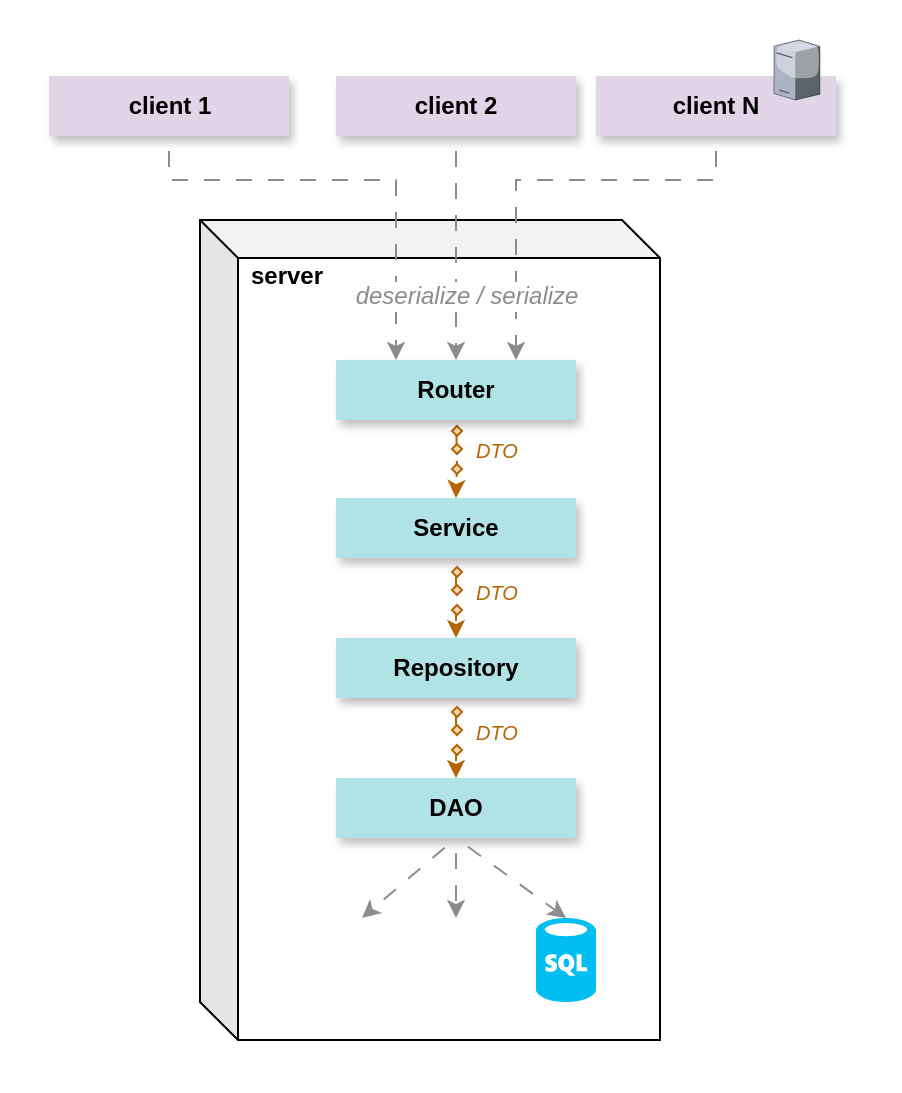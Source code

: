 <mxfile version="25.0.3" pages="5">
  <diagram name="packages" id="jxlmO-A9DLc2cjduSgGs">
    <mxGraphModel dx="1188" dy="1793" grid="1" gridSize="10" guides="1" tooltips="1" connect="1" arrows="1" fold="1" page="1" pageScale="1" pageWidth="827" pageHeight="1169" math="0" shadow="0">
      <root>
        <mxCell id="0" />
        <mxCell id="1" parent="0" />
        <mxCell id="EBpvr-aMACQqT9NIf_rm-30" value="" style="rounded=0;whiteSpace=wrap;html=1;strokeColor=none;" parent="1" vertex="1">
          <mxGeometry x="30" y="-40" width="450" height="545.25" as="geometry" />
        </mxCell>
        <mxCell id="MwNJgiHa2_HJzFQwVw2S-9" value="" style="shape=cube;whiteSpace=wrap;html=1;boundedLbl=1;backgroundOutline=1;darkOpacity=0.05;darkOpacity2=0.1;size=19;" parent="1" vertex="1">
          <mxGeometry x="130" y="70" width="230" height="410" as="geometry" />
        </mxCell>
        <mxCell id="EBpvr-aMACQqT9NIf_rm-12" style="edgeStyle=orthogonalEdgeStyle;rounded=0;orthogonalLoop=1;jettySize=auto;html=1;entryX=0.5;entryY=0;entryDx=0;entryDy=0;flowAnimation=1;strokeColor=#B46504;" parent="1" source="EBpvr-aMACQqT9NIf_rm-1" target="EBpvr-aMACQqT9NIf_rm-2" edge="1">
          <mxGeometry relative="1" as="geometry" />
        </mxCell>
        <mxCell id="EBpvr-aMACQqT9NIf_rm-1" value="Service" style="rounded=0;whiteSpace=wrap;html=1;fillColor=#b0e3e6;strokeColor=none;shadow=1;fontStyle=1" parent="1" vertex="1">
          <mxGeometry x="198" y="209" width="120" height="30" as="geometry" />
        </mxCell>
        <mxCell id="EBpvr-aMACQqT9NIf_rm-11" style="edgeStyle=orthogonalEdgeStyle;rounded=0;orthogonalLoop=1;jettySize=auto;html=1;entryX=0.5;entryY=0;entryDx=0;entryDy=0;flowAnimation=1;strokeColor=#B46504;" parent="1" source="EBpvr-aMACQqT9NIf_rm-2" target="EBpvr-aMACQqT9NIf_rm-3" edge="1">
          <mxGeometry relative="1" as="geometry" />
        </mxCell>
        <mxCell id="EBpvr-aMACQqT9NIf_rm-2" value="Repository" style="rounded=0;whiteSpace=wrap;html=1;fillColor=#b0e3e6;strokeColor=none;shadow=1;fontStyle=1" parent="1" vertex="1">
          <mxGeometry x="198" y="279" width="120" height="30" as="geometry" />
        </mxCell>
        <mxCell id="EBpvr-aMACQqT9NIf_rm-3" value="DAO" style="rounded=0;whiteSpace=wrap;html=1;fillColor=#b0e3e6;strokeColor=none;shadow=1;fontStyle=1" parent="1" vertex="1">
          <mxGeometry x="198" y="349" width="120" height="30" as="geometry" />
        </mxCell>
        <mxCell id="EBpvr-aMACQqT9NIf_rm-4" value="" style="verticalLabelPosition=bottom;html=1;verticalAlign=top;align=center;strokeColor=none;fillColor=#00BEF2;shape=mxgraph.azure.sql_database;" parent="1" vertex="1">
          <mxGeometry x="298" y="419" width="30" height="42" as="geometry" />
        </mxCell>
        <mxCell id="EBpvr-aMACQqT9NIf_rm-5" value="" style="shape=image;verticalLabelPosition=bottom;labelBackgroundColor=default;verticalAlign=top;aspect=fixed;imageAspect=0;image=https://cdn-icons-png.flaticon.com/512/6133/6133884.png;" parent="1" vertex="1">
          <mxGeometry x="190" y="419" width="42" height="42" as="geometry" />
        </mxCell>
        <mxCell id="EBpvr-aMACQqT9NIf_rm-6" value="" style="shape=image;verticalLabelPosition=bottom;labelBackgroundColor=default;verticalAlign=top;aspect=fixed;imageAspect=0;image=https://cdn-icons-png.flaticon.com/512/136/136525.png;" parent="1" vertex="1">
          <mxGeometry x="237" y="419" width="42" height="42" as="geometry" />
        </mxCell>
        <mxCell id="EBpvr-aMACQqT9NIf_rm-8" value="" style="endArrow=classic;html=1;rounded=0;exitX=0.5;exitY=1;exitDx=0;exitDy=0;entryX=0.5;entryY=0;entryDx=0;entryDy=0;flowAnimation=1;strokeColor=#8D8B8B;" parent="1" source="EBpvr-aMACQqT9NIf_rm-3" target="EBpvr-aMACQqT9NIf_rm-5" edge="1">
          <mxGeometry width="50" height="50" relative="1" as="geometry">
            <mxPoint x="158" y="439" as="sourcePoint" />
            <mxPoint x="208" y="389" as="targetPoint" />
          </mxGeometry>
        </mxCell>
        <mxCell id="EBpvr-aMACQqT9NIf_rm-9" value="" style="endArrow=classic;html=1;rounded=0;exitX=0.5;exitY=1;exitDx=0;exitDy=0;entryX=0.5;entryY=0;entryDx=0;entryDy=0;flowAnimation=1;strokeColor=#8D8B8B;" parent="1" source="EBpvr-aMACQqT9NIf_rm-3" target="EBpvr-aMACQqT9NIf_rm-6" edge="1">
          <mxGeometry width="50" height="50" relative="1" as="geometry">
            <mxPoint x="293" y="369" as="sourcePoint" />
            <mxPoint x="249" y="409" as="targetPoint" />
          </mxGeometry>
        </mxCell>
        <mxCell id="EBpvr-aMACQqT9NIf_rm-10" value="" style="endArrow=classic;html=1;rounded=0;entryX=0.5;entryY=0;entryDx=0;entryDy=0;flowAnimation=1;entryPerimeter=0;strokeColor=#8D8B8B;" parent="1" target="EBpvr-aMACQqT9NIf_rm-4" edge="1">
          <mxGeometry width="50" height="50" relative="1" as="geometry">
            <mxPoint x="258" y="379" as="sourcePoint" />
            <mxPoint x="268" y="429" as="targetPoint" />
          </mxGeometry>
        </mxCell>
        <mxCell id="EBpvr-aMACQqT9NIf_rm-36" value="" style="group" parent="1" vertex="1" connectable="0">
          <mxGeometry x="256" y="240.5" width="42" height="30" as="geometry" />
        </mxCell>
        <mxCell id="EBpvr-aMACQqT9NIf_rm-32" value="" style="rhombus;whiteSpace=wrap;html=1;fillColor=#fad7ac;strokeColor=#b46504;" parent="EBpvr-aMACQqT9NIf_rm-36" vertex="1">
          <mxGeometry y="3" width="5" height="5" as="geometry" />
        </mxCell>
        <mxCell id="EBpvr-aMACQqT9NIf_rm-33" value="" style="rhombus;whiteSpace=wrap;html=1;fillColor=#fad7ac;strokeColor=#b46504;" parent="EBpvr-aMACQqT9NIf_rm-36" vertex="1">
          <mxGeometry y="12" width="5" height="5" as="geometry" />
        </mxCell>
        <mxCell id="EBpvr-aMACQqT9NIf_rm-34" value="" style="rhombus;whiteSpace=wrap;html=1;fillColor=#fad7ac;strokeColor=#b46504;" parent="EBpvr-aMACQqT9NIf_rm-36" vertex="1">
          <mxGeometry y="22" width="5" height="5" as="geometry" />
        </mxCell>
        <mxCell id="EBpvr-aMACQqT9NIf_rm-35" value="DTO" style="text;html=1;align=center;verticalAlign=middle;resizable=0;points=[];autosize=1;strokeColor=none;fillColor=none;fontStyle=2;fontColor=#B46504;fontSize=10;" parent="EBpvr-aMACQqT9NIf_rm-36" vertex="1">
          <mxGeometry x="2" width="40" height="30" as="geometry" />
        </mxCell>
        <mxCell id="EBpvr-aMACQqT9NIf_rm-37" value="" style="group" parent="1" vertex="1" connectable="0">
          <mxGeometry x="256" y="310.5" width="42" height="30" as="geometry" />
        </mxCell>
        <mxCell id="EBpvr-aMACQqT9NIf_rm-38" value="" style="rhombus;whiteSpace=wrap;html=1;fillColor=#fad7ac;strokeColor=#b46504;" parent="EBpvr-aMACQqT9NIf_rm-37" vertex="1">
          <mxGeometry y="3" width="5" height="5" as="geometry" />
        </mxCell>
        <mxCell id="EBpvr-aMACQqT9NIf_rm-39" value="" style="rhombus;whiteSpace=wrap;html=1;fillColor=#fad7ac;strokeColor=#b46504;" parent="EBpvr-aMACQqT9NIf_rm-37" vertex="1">
          <mxGeometry y="12" width="5" height="5" as="geometry" />
        </mxCell>
        <mxCell id="EBpvr-aMACQqT9NIf_rm-40" value="" style="rhombus;whiteSpace=wrap;html=1;fillColor=#fad7ac;strokeColor=#b46504;" parent="EBpvr-aMACQqT9NIf_rm-37" vertex="1">
          <mxGeometry y="22" width="5" height="5" as="geometry" />
        </mxCell>
        <mxCell id="EBpvr-aMACQqT9NIf_rm-41" value="DTO" style="text;html=1;align=center;verticalAlign=middle;resizable=0;points=[];autosize=1;strokeColor=none;fillColor=none;fontStyle=2;fontColor=#B46504;fontSize=10;" parent="EBpvr-aMACQqT9NIf_rm-37" vertex="1">
          <mxGeometry x="2" width="40" height="30" as="geometry" />
        </mxCell>
        <mxCell id="MwNJgiHa2_HJzFQwVw2S-2" style="edgeStyle=orthogonalEdgeStyle;rounded=0;orthogonalLoop=1;jettySize=auto;html=1;entryX=0.5;entryY=0;entryDx=0;entryDy=0;flowAnimation=1;fontColor=#B46504;strokeColor=#B46504;" parent="1" edge="1">
          <mxGeometry relative="1" as="geometry">
            <mxPoint x="258" y="169" as="sourcePoint" />
            <mxPoint x="258" y="209" as="targetPoint" />
          </mxGeometry>
        </mxCell>
        <mxCell id="MwNJgiHa2_HJzFQwVw2S-3" value="" style="group" parent="1" vertex="1" connectable="0">
          <mxGeometry x="256" y="170" width="42" height="30" as="geometry" />
        </mxCell>
        <mxCell id="MwNJgiHa2_HJzFQwVw2S-4" value="" style="rhombus;whiteSpace=wrap;html=1;fillColor=#fad7ac;strokeColor=#b46504;" parent="MwNJgiHa2_HJzFQwVw2S-3" vertex="1">
          <mxGeometry y="3" width="5" height="5" as="geometry" />
        </mxCell>
        <mxCell id="MwNJgiHa2_HJzFQwVw2S-5" value="" style="rhombus;whiteSpace=wrap;html=1;fillColor=#fad7ac;strokeColor=#b46504;" parent="MwNJgiHa2_HJzFQwVw2S-3" vertex="1">
          <mxGeometry y="12" width="5" height="5" as="geometry" />
        </mxCell>
        <mxCell id="MwNJgiHa2_HJzFQwVw2S-6" value="" style="rhombus;whiteSpace=wrap;html=1;fillColor=#fad7ac;strokeColor=#b46504;" parent="MwNJgiHa2_HJzFQwVw2S-3" vertex="1">
          <mxGeometry y="22" width="5" height="5" as="geometry" />
        </mxCell>
        <mxCell id="MwNJgiHa2_HJzFQwVw2S-7" value="DTO" style="text;html=1;align=center;verticalAlign=middle;resizable=0;points=[];autosize=1;strokeColor=none;fillColor=none;fontStyle=2;fontColor=#B46504;fontSize=10;" parent="MwNJgiHa2_HJzFQwVw2S-3" vertex="1">
          <mxGeometry x="2" width="40" height="30" as="geometry" />
        </mxCell>
        <mxCell id="MwNJgiHa2_HJzFQwVw2S-1" value="Router" style="rounded=0;whiteSpace=wrap;html=1;fillColor=#b0e3e6;strokeColor=none;shadow=1;fontStyle=1" parent="1" vertex="1">
          <mxGeometry x="198" y="140" width="120" height="30" as="geometry" />
        </mxCell>
        <mxCell id="NtF3iOq5SVK1ezW3-SFI-8" style="edgeStyle=orthogonalEdgeStyle;rounded=0;orthogonalLoop=1;jettySize=auto;html=1;entryX=0.25;entryY=0;entryDx=0;entryDy=0;flowAnimation=1;strokeColor=#8d8b8b;" edge="1" parent="1" source="MwNJgiHa2_HJzFQwVw2S-11" target="MwNJgiHa2_HJzFQwVw2S-1">
          <mxGeometry relative="1" as="geometry">
            <Array as="points">
              <mxPoint x="114" y="50" />
              <mxPoint x="228" y="50" />
            </Array>
          </mxGeometry>
        </mxCell>
        <mxCell id="MwNJgiHa2_HJzFQwVw2S-11" value="client 1" style="rounded=0;whiteSpace=wrap;html=1;fillColor=#e1d5e7;strokeColor=none;shadow=1;fontStyle=1;" parent="1" vertex="1">
          <mxGeometry x="54.5" y="-2" width="120" height="30" as="geometry" />
        </mxCell>
        <mxCell id="NtF3iOq5SVK1ezW3-SFI-9" style="edgeStyle=orthogonalEdgeStyle;rounded=0;orthogonalLoop=1;jettySize=auto;html=1;entryX=0.5;entryY=0;entryDx=0;entryDy=0;flowAnimation=1;strokeColor=#8d8b8b;" edge="1" parent="1" source="MwNJgiHa2_HJzFQwVw2S-12" target="MwNJgiHa2_HJzFQwVw2S-1">
          <mxGeometry relative="1" as="geometry" />
        </mxCell>
        <mxCell id="MwNJgiHa2_HJzFQwVw2S-12" value="client 2" style="rounded=0;whiteSpace=wrap;html=1;fillColor=#e1d5e7;strokeColor=none;shadow=1;fontStyle=1;" parent="1" vertex="1">
          <mxGeometry x="198" y="-2" width="120" height="30" as="geometry" />
        </mxCell>
        <mxCell id="NtF3iOq5SVK1ezW3-SFI-10" style="edgeStyle=orthogonalEdgeStyle;rounded=0;orthogonalLoop=1;jettySize=auto;html=1;entryX=0.75;entryY=0;entryDx=0;entryDy=0;flowAnimation=1;strokeColor=#8d8b8b;" edge="1" parent="1" source="MwNJgiHa2_HJzFQwVw2S-13" target="MwNJgiHa2_HJzFQwVw2S-1">
          <mxGeometry relative="1" as="geometry">
            <Array as="points">
              <mxPoint x="388" y="50" />
              <mxPoint x="288" y="50" />
            </Array>
          </mxGeometry>
        </mxCell>
        <mxCell id="MwNJgiHa2_HJzFQwVw2S-13" value="client N" style="rounded=0;whiteSpace=wrap;html=1;fillColor=#e1d5e7;strokeColor=none;shadow=1;fontStyle=1;" parent="1" vertex="1">
          <mxGeometry x="328" y="-2" width="120" height="30" as="geometry" />
        </mxCell>
        <mxCell id="NtF3iOq5SVK1ezW3-SFI-4" value="" style="shape=image;html=1;verticalAlign=top;verticalLabelPosition=bottom;labelBackgroundColor=#ffffff;imageAspect=0;aspect=fixed;image=https://cdn1.iconfinder.com/data/icons/ionicons-fill-vol-2/512/terminal-128.png" vertex="1" parent="1">
          <mxGeometry x="136.5" y="-20" width="28" height="28" as="geometry" />
        </mxCell>
        <mxCell id="NtF3iOq5SVK1ezW3-SFI-5" value="" style="shape=image;html=1;verticalAlign=top;verticalLabelPosition=bottom;labelBackgroundColor=#ffffff;imageAspect=0;aspect=fixed;image=https://cdn4.iconfinder.com/data/icons/essentials-74/24/004_-_Website-128.png" vertex="1" parent="1">
          <mxGeometry x="282" y="-18" width="25" height="25" as="geometry" />
        </mxCell>
        <mxCell id="NtF3iOq5SVK1ezW3-SFI-7" value="" style="verticalLabelPosition=bottom;sketch=0;aspect=fixed;html=1;verticalAlign=top;strokeColor=none;align=center;outlineConnect=0;shape=mxgraph.citrix.tower_server;" vertex="1" parent="1">
          <mxGeometry x="417" y="-20" width="22.94" height="30" as="geometry" />
        </mxCell>
        <mxCell id="NtF3iOq5SVK1ezW3-SFI-11" value="&lt;i&gt;deserialize / serialize&lt;/i&gt;" style="text;html=1;align=center;verticalAlign=middle;resizable=0;points=[];autosize=1;strokeColor=none;fillColor=none;labelBackgroundColor=default;fontColor=#8D8B8B;" vertex="1" parent="1">
          <mxGeometry x="198" y="93" width="130" height="30" as="geometry" />
        </mxCell>
        <mxCell id="NtF3iOq5SVK1ezW3-SFI-12" value="&lt;b&gt;server&lt;/b&gt;" style="text;html=1;align=center;verticalAlign=middle;resizable=0;points=[];autosize=1;strokeColor=none;fillColor=none;" vertex="1" parent="1">
          <mxGeometry x="143" y="83" width="60" height="30" as="geometry" />
        </mxCell>
      </root>
    </mxGraphModel>
  </diagram>
  <diagram id="Efj74kMZRPsQSCBAvqiy" name="sockets">
    <mxGraphModel dx="1434" dy="746" grid="1" gridSize="10" guides="1" tooltips="1" connect="1" arrows="1" fold="1" page="1" pageScale="1" pageWidth="827" pageHeight="1169" math="0" shadow="0">
      <root>
        <mxCell id="0" />
        <mxCell id="1" parent="0" />
        <mxCell id="ePayg9SpCz2RAG4ZGLyJ-24" value="" style="rounded=0;whiteSpace=wrap;html=1;strokeColor=none;fillColor=#f5f5f5;fontColor=#333333;" parent="1" vertex="1">
          <mxGeometry x="3" y="11" width="167" height="105" as="geometry" />
        </mxCell>
        <mxCell id="ePayg9SpCz2RAG4ZGLyJ-3" value="" style="verticalLabelPosition=bottom;sketch=0;aspect=fixed;html=1;verticalAlign=top;strokeColor=none;align=center;outlineConnect=0;shape=mxgraph.citrix.laptop_2;" parent="1" vertex="1">
          <mxGeometry x="10" y="20" width="116" height="86.5" as="geometry" />
        </mxCell>
        <mxCell id="ePayg9SpCz2RAG4ZGLyJ-15" value="" style="group" parent="1" vertex="1" connectable="0">
          <mxGeometry x="85" y="54" width="20" height="20" as="geometry" />
        </mxCell>
        <mxCell id="ePayg9SpCz2RAG4ZGLyJ-10" value="" style="whiteSpace=wrap;html=1;aspect=fixed;fillColor=#f5f5f5;fontColor=#333333;strokeColor=none;shadow=1;" parent="ePayg9SpCz2RAG4ZGLyJ-15" vertex="1">
          <mxGeometry width="20" height="20" as="geometry" />
        </mxCell>
        <mxCell id="ePayg9SpCz2RAG4ZGLyJ-5" value="3306" style="shape=image;verticalLabelPosition=bottom;labelBackgroundColor=none;verticalAlign=top;aspect=fixed;imageAspect=0;image=https://upload.wikimedia.org/wikipedia/commons/thumb/0/0a/MySQL_textlogo.svg/2560px-MySQL_textlogo.svg.png;fontStyle=1;fontSize=6;spacingTop=-4;shadow=1;" parent="ePayg9SpCz2RAG4ZGLyJ-15" vertex="1">
          <mxGeometry x="2.79" y="4.0" width="14.41" height="4.24" as="geometry" />
        </mxCell>
        <mxCell id="ePayg9SpCz2RAG4ZGLyJ-20" value="" style="group" parent="1" vertex="1" connectable="0">
          <mxGeometry x="68" y="37" width="20" height="20" as="geometry" />
        </mxCell>
        <mxCell id="ePayg9SpCz2RAG4ZGLyJ-17" value="" style="whiteSpace=wrap;html=1;aspect=fixed;fillColor=#f5f5f5;fontColor=#333333;strokeColor=none;shadow=1;" parent="ePayg9SpCz2RAG4ZGLyJ-20" vertex="1">
          <mxGeometry width="20" height="20" as="geometry" />
        </mxCell>
        <mxCell id="ePayg9SpCz2RAG4ZGLyJ-19" value="8080" style="shape=image;verticalLabelPosition=bottom;labelBackgroundColor=none;verticalAlign=top;aspect=fixed;imageAspect=0;image=https://seeklogo.com/images/J/java-logo-CE0198242E-seeklogo.com.png;fontSize=6;fontStyle=1;spacingTop=-5;" parent="ePayg9SpCz2RAG4ZGLyJ-20" vertex="1">
          <mxGeometry x="2" y="1" width="15.31" height="10" as="geometry" />
        </mxCell>
        <mxCell id="ePayg9SpCz2RAG4ZGLyJ-21" value="&lt;b style=&quot;&quot;&gt;&lt;font style=&quot;font-size: 6px;&quot;&gt;192.168.0.1&lt;/font&gt;&lt;/b&gt;" style="shape=image;html=1;verticalAlign=top;verticalLabelPosition=bottom;labelBackgroundColor=none;imageAspect=0;aspect=fixed;image=https://cdn1.iconfinder.com/data/icons/bootstrap-vol-2/16/ethernet-128.png;spacingTop=-6;" parent="1" vertex="1">
          <mxGeometry x="140" y="60.5" width="13.5" height="13.5" as="geometry" />
        </mxCell>
        <mxCell id="fYqTDlpJ6KkWf2DXHgVO-1" value="" style="rounded=0;whiteSpace=wrap;html=1;strokeColor=none;fillColor=#f5f5f5;fontColor=#333333;" vertex="1" parent="1">
          <mxGeometry y="168" width="660" height="262" as="geometry" />
        </mxCell>
        <mxCell id="fYqTDlpJ6KkWf2DXHgVO-2" value="&lt;b&gt;Cliente&lt;/b&gt;&lt;br&gt;192.168.0.1&lt;b&gt;:&lt;font color=&quot;#cc0000&quot;&gt;8081&lt;/font&gt;&lt;/b&gt;" style="image;points=[];aspect=fixed;html=1;align=center;shadow=0;dashed=0;image=img/lib/allied_telesis/computer_and_terminals/Laptop.svg;labelBackgroundColor=none;" vertex="1" parent="1">
          <mxGeometry x="36.97" y="307" width="68.03" height="69" as="geometry" />
        </mxCell>
        <mxCell id="fYqTDlpJ6KkWf2DXHgVO-3" value="&lt;font style=&quot;font-size: 10px;&quot;&gt;ServerSocket(&lt;b&gt;&lt;font color=&quot;#009900&quot;&gt;8080&lt;/font&gt;&lt;/b&gt;)&lt;br&gt;ServerSocket.accept()&lt;/font&gt;" style="text;html=1;align=left;verticalAlign=middle;resizable=0;points=[];autosize=1;strokeColor=none;fillColor=none;fontFamily=Courier New;" vertex="1" parent="1">
          <mxGeometry x="420" y="252" width="150" height="40" as="geometry" />
        </mxCell>
        <mxCell id="fYqTDlpJ6KkWf2DXHgVO-4" value="&lt;span style=&quot;font-size: 10px;&quot;&gt;InputStream&lt;/span&gt;&lt;div&gt;&lt;span style=&quot;font-size: 10px;&quot;&gt;&lt;br&gt;&lt;/span&gt;&lt;/div&gt;&lt;div&gt;&lt;span style=&quot;font-size: 10px;&quot;&gt;OutputStream&lt;/span&gt;&lt;/div&gt;" style="text;html=1;align=left;verticalAlign=middle;resizable=0;points=[];autosize=1;strokeColor=none;fillColor=none;fontFamily=Courier New;" vertex="1" parent="1">
          <mxGeometry x="420" y="326" width="100" height="60" as="geometry" />
        </mxCell>
        <mxCell id="fYqTDlpJ6KkWf2DXHgVO-5" value="" style="curved=1;endArrow=classic;html=1;rounded=0;sketch=1;curveFitting=1;jiggle=2;" edge="1" parent="1">
          <mxGeometry width="50" height="50" relative="1" as="geometry">
            <mxPoint x="417" y="265" as="sourcePoint" />
            <mxPoint x="408" y="186" as="targetPoint" />
            <Array as="points">
              <mxPoint x="383" y="252" />
              <mxPoint x="393" y="202" />
            </Array>
          </mxGeometry>
        </mxCell>
        <mxCell id="fYqTDlpJ6KkWf2DXHgVO-6" value="&lt;font data-font-src=&quot;https://fonts.googleapis.com/css?family=Architects+Daughter&quot; face=&quot;Architects Daughter&quot;&gt;Levanta el servidor en el puerto 8080&lt;/font&gt;" style="text;html=1;align=left;verticalAlign=middle;resizable=0;points=[];autosize=1;strokeColor=none;fillColor=none;fontFamily=Comic Sans MS;" vertex="1" parent="1">
          <mxGeometry x="413" y="170" width="240" height="30" as="geometry" />
        </mxCell>
        <mxCell id="fYqTDlpJ6KkWf2DXHgVO-7" value="" style="curved=1;endArrow=classic;html=1;rounded=0;sketch=1;curveFitting=1;jiggle=2;strokeWidth=1;" edge="1" parent="1">
          <mxGeometry width="50" height="50" relative="1" as="geometry">
            <mxPoint x="419" y="281" as="sourcePoint" />
            <mxPoint x="412" y="220" as="targetPoint" />
            <Array as="points">
              <mxPoint x="370" y="259" />
              <mxPoint x="375" y="219" />
            </Array>
          </mxGeometry>
        </mxCell>
        <mxCell id="fYqTDlpJ6KkWf2DXHgVO-8" value="Espera que algún cliente se conecte" style="text;html=1;align=left;verticalAlign=middle;resizable=0;points=[];autosize=1;strokeColor=none;fillColor=none;fontFamily=Architects Daughter;" vertex="1" parent="1">
          <mxGeometry x="413" y="205" width="230" height="30" as="geometry" />
        </mxCell>
        <mxCell id="fYqTDlpJ6KkWf2DXHgVO-9" value="&lt;span style=&quot;font-size: 10px;&quot;&gt;Socket(&quot;192.168.0.2&quot;, &lt;b&gt;&lt;font color=&quot;#009900&quot;&gt;8080&lt;/font&gt;&lt;/b&gt;)&lt;/span&gt;" style="text;html=1;align=left;verticalAlign=middle;resizable=0;points=[];autosize=1;strokeColor=none;fillColor=none;fontFamily=Courier New;" vertex="1" parent="1">
          <mxGeometry x="133" y="291" width="190" height="30" as="geometry" />
        </mxCell>
        <mxCell id="fYqTDlpJ6KkWf2DXHgVO-10" value="" style="curved=1;endArrow=classic;html=1;rounded=0;sketch=1;curveFitting=1;jiggle=2;strokeWidth=1;" edge="1" parent="1">
          <mxGeometry width="50" height="50" relative="1" as="geometry">
            <mxPoint x="129" y="305" as="sourcePoint" />
            <mxPoint x="144" y="250" as="targetPoint" />
            <Array as="points">
              <mxPoint x="92" y="281" />
              <mxPoint x="97" y="241" />
            </Array>
          </mxGeometry>
        </mxCell>
        <mxCell id="fYqTDlpJ6KkWf2DXHgVO-11" value="Intenta conectarse al servidor" style="text;html=1;align=left;verticalAlign=middle;resizable=0;points=[];autosize=1;strokeColor=none;fillColor=none;fontFamily=Architects Daughter;" vertex="1" parent="1">
          <mxGeometry x="150" y="237" width="190" height="30" as="geometry" />
        </mxCell>
        <mxCell id="fYqTDlpJ6KkWf2DXHgVO-12" value="&lt;span style=&quot;font-size: 10px;&quot;&gt;OutputStream&lt;/span&gt;&lt;br&gt;&lt;div&gt;&lt;span style=&quot;font-size: 10px;&quot;&gt;&lt;br&gt;&lt;/span&gt;&lt;/div&gt;&lt;div&gt;&lt;span style=&quot;font-size: 10px;&quot;&gt;InputStream&lt;/span&gt;&lt;/div&gt;" style="text;html=1;align=left;verticalAlign=middle;resizable=0;points=[];autosize=1;strokeColor=none;fillColor=none;fontFamily=Courier New;" vertex="1" parent="1">
          <mxGeometry x="133" y="326" width="100" height="60" as="geometry" />
        </mxCell>
        <mxCell id="fYqTDlpJ6KkWf2DXHgVO-13" value="" style="endArrow=open;html=1;rounded=0;flowAnimation=1;endFill=0;" edge="1" parent="1">
          <mxGeometry width="50" height="50" relative="1" as="geometry">
            <mxPoint x="212" y="342" as="sourcePoint" />
            <mxPoint x="413" y="343" as="targetPoint" />
          </mxGeometry>
        </mxCell>
        <mxCell id="fYqTDlpJ6KkWf2DXHgVO-14" value="" style="endArrow=none;html=1;rounded=0;flowAnimation=1;endFill=0;startArrow=open;startFill=0;" edge="1" parent="1">
          <mxGeometry width="50" height="50" relative="1" as="geometry">
            <mxPoint x="212" y="370" as="sourcePoint" />
            <mxPoint x="413" y="371" as="targetPoint" />
          </mxGeometry>
        </mxCell>
        <mxCell id="fYqTDlpJ6KkWf2DXHgVO-15" value="&lt;b&gt;Petición&lt;/b&gt;" style="text;html=1;align=center;verticalAlign=middle;resizable=0;points=[];autosize=1;strokeColor=none;fillColor=none;fontFamily=Architects Daughter;" vertex="1" parent="1">
          <mxGeometry x="273" y="318" width="70" height="30" as="geometry" />
        </mxCell>
        <mxCell id="fYqTDlpJ6KkWf2DXHgVO-16" value="&lt;b&gt;Respuesta&lt;/b&gt;" style="text;html=1;align=center;verticalAlign=middle;resizable=0;points=[];autosize=1;strokeColor=none;fillColor=none;fontFamily=Architects Daughter;" vertex="1" parent="1">
          <mxGeometry x="268" y="347" width="80" height="30" as="geometry" />
        </mxCell>
        <mxCell id="fYqTDlpJ6KkWf2DXHgVO-17" value="&lt;b&gt;Servidor&lt;/b&gt;&lt;br&gt;192.168.0.2&lt;b&gt;:&lt;font color=&quot;#009900&quot;&gt;8080&lt;/font&gt;&lt;/b&gt;" style="verticalLabelPosition=bottom;sketch=0;aspect=fixed;html=1;verticalAlign=top;strokeColor=none;align=center;outlineConnect=0;shape=mxgraph.citrix.license_server;" vertex="1" parent="1">
          <mxGeometry x="530" y="307" width="58.88" height="77" as="geometry" />
        </mxCell>
      </root>
    </mxGraphModel>
  </diagram>
  <diagram id="nJBkDr1q4rw1ynKEpilC" name="black-box">
    <mxGraphModel dx="683" dy="355" grid="1" gridSize="10" guides="1" tooltips="1" connect="1" arrows="1" fold="1" page="1" pageScale="1" pageWidth="827" pageHeight="1169" math="0" shadow="0">
      <root>
        <mxCell id="0" />
        <mxCell id="1" parent="0" />
        <mxCell id="DFfoQ5d_77l1mBqGRYvb-2" value="" style="rounded=0;whiteSpace=wrap;html=1;strokeColor=none;fillColor=#f5f5f5;fontColor=#333333;" vertex="1" parent="1">
          <mxGeometry x="120" y="152" width="286" height="70" as="geometry" />
        </mxCell>
        <mxCell id="DFfoQ5d_77l1mBqGRYvb-1" value="" style="rounded=0;whiteSpace=wrap;html=1;strokeColor=none;fillColor=#f5f5f5;fontColor=#333333;" vertex="1" parent="1">
          <mxGeometry x="120" y="56" width="286" height="70" as="geometry" />
        </mxCell>
        <mxCell id="HcbzJZznUUshPE-qYFJ9-3" value="Entrada" style="text;html=1;align=center;verticalAlign=middle;resizable=0;points=[];autosize=1;strokeColor=none;fillColor=none;fontFamily=Architects Daughter;" vertex="1" parent="1">
          <mxGeometry x="127" y="63" width="70" height="30" as="geometry" />
        </mxCell>
        <mxCell id="HcbzJZznUUshPE-qYFJ9-1" value="función" style="rounded=0;whiteSpace=wrap;html=1;fillColor=#707980;strokeColor=none;shadow=1;fontColor=#FCFCFC;" vertex="1" parent="1">
          <mxGeometry x="200" y="70" width="120" height="40" as="geometry" />
        </mxCell>
        <mxCell id="HcbzJZznUUshPE-qYFJ9-2" value="" style="endArrow=classic;html=1;rounded=0;entryX=0;entryY=0.5;entryDx=0;entryDy=0;flowAnimation=1;" edge="1" parent="1" target="HcbzJZznUUshPE-qYFJ9-1">
          <mxGeometry width="50" height="50" relative="1" as="geometry">
            <mxPoint x="130" y="90" as="sourcePoint" />
            <mxPoint x="180" y="60" as="targetPoint" />
          </mxGeometry>
        </mxCell>
        <mxCell id="HcbzJZznUUshPE-qYFJ9-4" value="" style="endArrow=classic;html=1;rounded=0;entryX=0;entryY=0.5;entryDx=0;entryDy=0;flowAnimation=1;" edge="1" parent="1">
          <mxGeometry width="50" height="50" relative="1" as="geometry">
            <mxPoint x="323" y="90" as="sourcePoint" />
            <mxPoint x="393" y="90" as="targetPoint" />
          </mxGeometry>
        </mxCell>
        <mxCell id="HcbzJZznUUshPE-qYFJ9-5" value="Salida" style="text;html=1;align=center;verticalAlign=middle;resizable=0;points=[];autosize=1;strokeColor=none;fillColor=none;fontFamily=Architects Daughter;" vertex="1" parent="1">
          <mxGeometry x="330" y="63" width="50" height="30" as="geometry" />
        </mxCell>
        <mxCell id="HcbzJZznUUshPE-qYFJ9-6" value="Entrada" style="text;html=1;align=center;verticalAlign=middle;resizable=0;points=[];autosize=1;strokeColor=none;fillColor=none;fontFamily=Architects Daughter;" vertex="1" parent="1">
          <mxGeometry x="127" y="160" width="70" height="30" as="geometry" />
        </mxCell>
        <mxCell id="HcbzJZznUUshPE-qYFJ9-7" value="procedimiento" style="rounded=0;whiteSpace=wrap;html=1;fillColor=#707980;strokeColor=none;shadow=1;fontColor=#FCFCFC;" vertex="1" parent="1">
          <mxGeometry x="200" y="167" width="120" height="40" as="geometry" />
        </mxCell>
        <mxCell id="HcbzJZznUUshPE-qYFJ9-8" value="" style="endArrow=classic;html=1;rounded=0;entryX=0;entryY=0.5;entryDx=0;entryDy=0;flowAnimation=1;" edge="1" target="HcbzJZznUUshPE-qYFJ9-7" parent="1">
          <mxGeometry width="50" height="50" relative="1" as="geometry">
            <mxPoint x="130" y="187" as="sourcePoint" />
            <mxPoint x="180" y="157" as="targetPoint" />
          </mxGeometry>
        </mxCell>
      </root>
    </mxGraphModel>
  </diagram>
  <diagram id="ofAYvuSIE4w-UknBW4jj" name="database">
    <mxGraphModel dx="1687" dy="878" grid="1" gridSize="10" guides="1" tooltips="1" connect="1" arrows="1" fold="1" page="1" pageScale="1" pageWidth="827" pageHeight="1169" math="0" shadow="0">
      <root>
        <mxCell id="0" />
        <mxCell id="1" parent="0" />
        <mxCell id="LHeW009V8h53nTJaVChx-112" value="" style="rounded=0;whiteSpace=wrap;html=1;strokeColor=none;" vertex="1" parent="1">
          <mxGeometry x="100" y="136" width="650" height="290" as="geometry" />
        </mxCell>
        <mxCell id="LHeW009V8h53nTJaVChx-1" value="&lt;b&gt;user&lt;/b&gt;" style="whiteSpace=wrap;html=1;align=center;fillColor=#d5e8d4;strokeColor=#82b366;shadow=1;" vertex="1" parent="1">
          <mxGeometry x="217.5" y="220" width="75" height="30" as="geometry" />
        </mxCell>
        <mxCell id="LHeW009V8h53nTJaVChx-2" value="name" style="ellipse;whiteSpace=wrap;html=1;align=center;fillColor=#f5f5f5;strokeColor=#666666;shadow=1;fontColor=#333333;" vertex="1" parent="1">
          <mxGeometry x="180" y="180" width="50" height="20" as="geometry" />
        </mxCell>
        <mxCell id="LHeW009V8h53nTJaVChx-4" value="" style="endArrow=none;html=1;rounded=0;exitX=1;exitY=1;exitDx=0;exitDy=0;entryX=0.25;entryY=0;entryDx=0;entryDy=0;fillColor=#d5e8d4;strokeColor=#82b366;shadow=1;" edge="1" parent="1" source="LHeW009V8h53nTJaVChx-2" target="LHeW009V8h53nTJaVChx-1">
          <mxGeometry relative="1" as="geometry">
            <mxPoint x="207.5" y="290" as="sourcePoint" />
            <mxPoint x="367.5" y="290" as="targetPoint" />
          </mxGeometry>
        </mxCell>
        <mxCell id="LHeW009V8h53nTJaVChx-5" value="email" style="ellipse;whiteSpace=wrap;html=1;align=center;fillColor=#f5f5f5;strokeColor=#666666;shadow=1;fontColor=#333333;" vertex="1" parent="1">
          <mxGeometry x="230" y="160" width="50" height="20" as="geometry" />
        </mxCell>
        <mxCell id="LHeW009V8h53nTJaVChx-7" value="" style="endArrow=none;html=1;rounded=0;exitX=0.5;exitY=1;exitDx=0;exitDy=0;entryX=0.5;entryY=0;entryDx=0;entryDy=0;fillColor=#d5e8d4;strokeColor=#82b366;shadow=1;" edge="1" parent="1" source="LHeW009V8h53nTJaVChx-5" target="LHeW009V8h53nTJaVChx-1">
          <mxGeometry relative="1" as="geometry">
            <mxPoint x="207.5" y="290" as="sourcePoint" />
            <mxPoint x="367.5" y="290" as="targetPoint" />
          </mxGeometry>
        </mxCell>
        <mxCell id="LHeW009V8h53nTJaVChx-9" value="id" style="ellipse;whiteSpace=wrap;html=1;align=center;fontStyle=4;fillColor=#f5f5f5;strokeColor=#666666;shadow=1;fontColor=#333333;" vertex="1" parent="1">
          <mxGeometry x="277.5" y="180" width="50" height="20" as="geometry" />
        </mxCell>
        <mxCell id="LHeW009V8h53nTJaVChx-10" value="" style="endArrow=none;html=1;rounded=0;exitX=0;exitY=1;exitDx=0;exitDy=0;entryX=0.75;entryY=0;entryDx=0;entryDy=0;fillColor=#d5e8d4;strokeColor=#82b366;shadow=1;" edge="1" parent="1" source="LHeW009V8h53nTJaVChx-9" target="LHeW009V8h53nTJaVChx-1">
          <mxGeometry relative="1" as="geometry">
            <mxPoint x="252.5" y="190" as="sourcePoint" />
            <mxPoint x="265.5" y="230" as="targetPoint" />
          </mxGeometry>
        </mxCell>
        <mxCell id="LHeW009V8h53nTJaVChx-11" value="&lt;b&gt;loan&lt;/b&gt;" style="whiteSpace=wrap;html=1;align=center;fillColor=#d5e8d4;strokeColor=#82b366;shadow=1;" vertex="1" parent="1">
          <mxGeometry x="407.5" y="220" width="75" height="30" as="geometry" />
        </mxCell>
        <mxCell id="LHeW009V8h53nTJaVChx-12" value="loan_date" style="ellipse;whiteSpace=wrap;html=1;align=center;fillColor=#f5f5f5;strokeColor=#666666;shadow=1;fontColor=#333333;" vertex="1" parent="1">
          <mxGeometry x="350" y="180" width="70" height="20" as="geometry" />
        </mxCell>
        <mxCell id="LHeW009V8h53nTJaVChx-13" value="" style="endArrow=none;html=1;rounded=0;exitX=1;exitY=1;exitDx=0;exitDy=0;entryX=0.25;entryY=0;entryDx=0;entryDy=0;fillColor=#d5e8d4;strokeColor=#82b366;shadow=1;" edge="1" source="LHeW009V8h53nTJaVChx-12" target="LHeW009V8h53nTJaVChx-11" parent="1">
          <mxGeometry relative="1" as="geometry">
            <mxPoint x="397.5" y="290" as="sourcePoint" />
            <mxPoint x="557.5" y="290" as="targetPoint" />
          </mxGeometry>
        </mxCell>
        <mxCell id="LHeW009V8h53nTJaVChx-14" value="return_date" style="ellipse;whiteSpace=wrap;html=1;align=center;fillColor=#f5f5f5;strokeColor=#666666;shadow=1;fontColor=#333333;" vertex="1" parent="1">
          <mxGeometry x="410" y="160" width="70" height="20" as="geometry" />
        </mxCell>
        <mxCell id="LHeW009V8h53nTJaVChx-15" value="" style="endArrow=none;html=1;rounded=0;exitX=0.5;exitY=1;exitDx=0;exitDy=0;entryX=0.5;entryY=0;entryDx=0;entryDy=0;fillColor=#d5e8d4;strokeColor=#82b366;shadow=1;" edge="1" source="LHeW009V8h53nTJaVChx-14" target="LHeW009V8h53nTJaVChx-11" parent="1">
          <mxGeometry relative="1" as="geometry">
            <mxPoint x="397.5" y="290" as="sourcePoint" />
            <mxPoint x="557.5" y="290" as="targetPoint" />
          </mxGeometry>
        </mxCell>
        <mxCell id="LHeW009V8h53nTJaVChx-16" value="id" style="ellipse;whiteSpace=wrap;html=1;align=center;fontStyle=4;fillColor=#f5f5f5;strokeColor=#666666;shadow=1;fontColor=#333333;" vertex="1" parent="1">
          <mxGeometry x="467.5" y="180" width="50" height="20" as="geometry" />
        </mxCell>
        <mxCell id="LHeW009V8h53nTJaVChx-17" value="" style="endArrow=none;html=1;rounded=0;exitX=0;exitY=1;exitDx=0;exitDy=0;entryX=0.75;entryY=0;entryDx=0;entryDy=0;fillColor=#d5e8d4;strokeColor=#82b366;shadow=1;" edge="1" source="LHeW009V8h53nTJaVChx-16" target="LHeW009V8h53nTJaVChx-11" parent="1">
          <mxGeometry relative="1" as="geometry">
            <mxPoint x="442.5" y="190" as="sourcePoint" />
            <mxPoint x="455.5" y="230" as="targetPoint" />
          </mxGeometry>
        </mxCell>
        <mxCell id="LHeW009V8h53nTJaVChx-18" value="&lt;b&gt;book&lt;/b&gt;" style="whiteSpace=wrap;html=1;align=center;fillColor=#d5e8d4;strokeColor=#82b366;shadow=1;" vertex="1" parent="1">
          <mxGeometry x="597.5" y="220" width="75" height="30" as="geometry" />
        </mxCell>
        <mxCell id="LHeW009V8h53nTJaVChx-19" value="category" style="ellipse;whiteSpace=wrap;html=1;align=center;fillColor=#f5f5f5;strokeColor=#666666;shadow=1;fontColor=#333333;" vertex="1" parent="1">
          <mxGeometry x="622.5" y="150" width="50" height="20" as="geometry" />
        </mxCell>
        <mxCell id="LHeW009V8h53nTJaVChx-20" value="" style="endArrow=none;html=1;rounded=0;exitX=0.5;exitY=1;exitDx=0;exitDy=0;entryX=0.5;entryY=0;entryDx=0;entryDy=0;fillColor=#d5e8d4;strokeColor=#82b366;shadow=1;" edge="1" source="LHeW009V8h53nTJaVChx-19" target="LHeW009V8h53nTJaVChx-18" parent="1">
          <mxGeometry relative="1" as="geometry">
            <mxPoint x="587.5" y="290" as="sourcePoint" />
            <mxPoint x="747.5" y="290" as="targetPoint" />
          </mxGeometry>
        </mxCell>
        <mxCell id="LHeW009V8h53nTJaVChx-21" value="author" style="ellipse;whiteSpace=wrap;html=1;align=center;fillColor=#f5f5f5;strokeColor=#666666;shadow=1;fontColor=#333333;" vertex="1" parent="1">
          <mxGeometry x="660" y="170" width="50" height="20" as="geometry" />
        </mxCell>
        <mxCell id="LHeW009V8h53nTJaVChx-22" value="" style="endArrow=none;html=1;rounded=0;exitX=0.5;exitY=1;exitDx=0;exitDy=0;entryX=0.75;entryY=0;entryDx=0;entryDy=0;fillColor=#d5e8d4;strokeColor=#82b366;shadow=1;" edge="1" source="LHeW009V8h53nTJaVChx-21" target="LHeW009V8h53nTJaVChx-18" parent="1">
          <mxGeometry relative="1" as="geometry">
            <mxPoint x="587.5" y="290" as="sourcePoint" />
            <mxPoint x="747.5" y="290" as="targetPoint" />
          </mxGeometry>
        </mxCell>
        <mxCell id="LHeW009V8h53nTJaVChx-23" value="id" style="ellipse;whiteSpace=wrap;html=1;align=center;fontStyle=4;fillColor=#f5f5f5;strokeColor=#666666;shadow=1;fontColor=#333333;" vertex="1" parent="1">
          <mxGeometry x="680" y="200" width="50" height="20" as="geometry" />
        </mxCell>
        <mxCell id="LHeW009V8h53nTJaVChx-24" value="" style="endArrow=none;html=1;rounded=0;exitX=0;exitY=1;exitDx=0;exitDy=0;entryX=1;entryY=0.25;entryDx=0;entryDy=0;fillColor=#d5e8d4;strokeColor=#82b366;shadow=1;" edge="1" source="LHeW009V8h53nTJaVChx-23" target="LHeW009V8h53nTJaVChx-18" parent="1">
          <mxGeometry relative="1" as="geometry">
            <mxPoint x="632.5" y="190" as="sourcePoint" />
            <mxPoint x="645.5" y="230" as="targetPoint" />
          </mxGeometry>
        </mxCell>
        <mxCell id="LHeW009V8h53nTJaVChx-26" value="title" style="ellipse;whiteSpace=wrap;html=1;align=center;fillColor=#f5f5f5;strokeColor=#666666;shadow=1;fontColor=#333333;" vertex="1" parent="1">
          <mxGeometry x="580" y="170" width="50" height="20" as="geometry" />
        </mxCell>
        <mxCell id="LHeW009V8h53nTJaVChx-28" value="" style="endArrow=none;html=1;rounded=0;exitX=0.5;exitY=1;exitDx=0;exitDy=0;entryX=0.25;entryY=0;entryDx=0;entryDy=0;fillColor=#d5e8d4;strokeColor=#82b366;shadow=1;" edge="1" parent="1" source="LHeW009V8h53nTJaVChx-26" target="LHeW009V8h53nTJaVChx-18">
          <mxGeometry relative="1" as="geometry">
            <mxPoint x="658" y="180" as="sourcePoint" />
            <mxPoint x="645" y="230" as="targetPoint" />
          </mxGeometry>
        </mxCell>
        <mxCell id="LHeW009V8h53nTJaVChx-29" value="" style="endArrow=none;html=1;rounded=0;exitX=1;exitY=0.5;exitDx=0;exitDy=0;entryX=0;entryY=0.5;entryDx=0;entryDy=0;fillColor=#d5e8d4;strokeColor=#82b366;shadow=1;" edge="1" parent="1" source="LHeW009V8h53nTJaVChx-1" target="LHeW009V8h53nTJaVChx-31">
          <mxGeometry relative="1" as="geometry">
            <mxPoint x="250" y="270" as="sourcePoint" />
            <mxPoint x="410" y="270" as="targetPoint" />
          </mxGeometry>
        </mxCell>
        <mxCell id="LHeW009V8h53nTJaVChx-104" value="1" style="edgeLabel;html=1;align=center;verticalAlign=middle;resizable=0;points=[];labelBackgroundColor=none;" vertex="1" connectable="0" parent="LHeW009V8h53nTJaVChx-29">
          <mxGeometry x="-0.692" y="1" relative="1" as="geometry">
            <mxPoint x="3" y="-7" as="offset" />
          </mxGeometry>
        </mxCell>
        <mxCell id="LHeW009V8h53nTJaVChx-105" value="n" style="edgeLabel;html=1;align=center;verticalAlign=middle;resizable=0;points=[];labelBackgroundColor=none;" vertex="1" connectable="0" parent="LHeW009V8h53nTJaVChx-29">
          <mxGeometry x="-0.692" y="1" relative="1" as="geometry">
            <mxPoint x="103" y="-7" as="offset" />
          </mxGeometry>
        </mxCell>
        <mxCell id="LHeW009V8h53nTJaVChx-106" value="1" style="edgeLabel;html=1;align=center;verticalAlign=middle;resizable=0;points=[];labelBackgroundColor=none;" vertex="1" connectable="0" parent="LHeW009V8h53nTJaVChx-29">
          <mxGeometry x="-0.692" y="1" relative="1" as="geometry">
            <mxPoint x="293" y="-7" as="offset" />
          </mxGeometry>
        </mxCell>
        <mxCell id="LHeW009V8h53nTJaVChx-107" value="n" style="edgeLabel;html=1;align=center;verticalAlign=middle;resizable=0;points=[];labelBackgroundColor=none;" vertex="1" connectable="0" parent="LHeW009V8h53nTJaVChx-29">
          <mxGeometry x="-0.692" y="1" relative="1" as="geometry">
            <mxPoint x="193" y="-7" as="offset" />
          </mxGeometry>
        </mxCell>
        <mxCell id="LHeW009V8h53nTJaVChx-30" value="" style="endArrow=none;html=1;rounded=0;entryX=0;entryY=0.5;entryDx=0;entryDy=0;exitX=1;exitY=0.5;exitDx=0;exitDy=0;fillColor=#d5e8d4;strokeColor=#82b366;shadow=1;" edge="1" parent="1" source="LHeW009V8h53nTJaVChx-11" target="LHeW009V8h53nTJaVChx-33">
          <mxGeometry relative="1" as="geometry">
            <mxPoint x="520" y="260" as="sourcePoint" />
            <mxPoint x="577" y="234.76" as="targetPoint" />
          </mxGeometry>
        </mxCell>
        <mxCell id="LHeW009V8h53nTJaVChx-31" value="request" style="shape=rhombus;perimeter=rhombusPerimeter;whiteSpace=wrap;html=1;align=center;fillColor=#fff2cc;strokeColor=#d6b656;shadow=1;" vertex="1" parent="1">
          <mxGeometry x="320" y="220" width="60" height="30" as="geometry" />
        </mxCell>
        <mxCell id="LHeW009V8h53nTJaVChx-32" value="" style="endArrow=none;html=1;rounded=0;entryX=0;entryY=0.5;entryDx=0;entryDy=0;fillColor=#d5e8d4;strokeColor=#82b366;shadow=1;" edge="1" parent="1" source="LHeW009V8h53nTJaVChx-31" target="LHeW009V8h53nTJaVChx-11">
          <mxGeometry relative="1" as="geometry">
            <mxPoint x="360" y="234.83" as="sourcePoint" />
            <mxPoint x="405" y="234.83" as="targetPoint" />
          </mxGeometry>
        </mxCell>
        <mxCell id="LHeW009V8h53nTJaVChx-33" value="contain" style="shape=rhombus;perimeter=rhombusPerimeter;whiteSpace=wrap;html=1;align=center;fillColor=#fff2cc;strokeColor=#d6b656;shadow=1;" vertex="1" parent="1">
          <mxGeometry x="510" y="220" width="60" height="30" as="geometry" />
        </mxCell>
        <mxCell id="LHeW009V8h53nTJaVChx-34" value="" style="endArrow=none;html=1;rounded=0;entryX=1;entryY=0.5;entryDx=0;entryDy=0;exitX=0;exitY=0.5;exitDx=0;exitDy=0;fillColor=#d5e8d4;strokeColor=#82b366;shadow=1;" edge="1" parent="1" source="LHeW009V8h53nTJaVChx-18" target="LHeW009V8h53nTJaVChx-33">
          <mxGeometry relative="1" as="geometry">
            <mxPoint x="493" y="245" as="sourcePoint" />
            <mxPoint x="530" y="275" as="targetPoint" />
          </mxGeometry>
        </mxCell>
        <mxCell id="LHeW009V8h53nTJaVChx-42" value="user" style="shape=table;startSize=20;container=1;collapsible=1;childLayout=tableLayout;fixedRows=1;rowLines=0;fontStyle=1;align=center;resizeLast=1;html=1;fillColor=#d5e8d4;strokeColor=#82b366;" vertex="1" parent="1">
          <mxGeometry x="251.5" y="310" width="76" height="80" as="geometry" />
        </mxCell>
        <mxCell id="LHeW009V8h53nTJaVChx-43" value="" style="shape=tableRow;horizontal=0;startSize=0;swimlaneHead=0;swimlaneBody=0;fillColor=none;collapsible=0;dropTarget=0;points=[[0,0.5],[1,0.5]];portConstraint=eastwest;top=0;left=0;right=0;bottom=1;" vertex="1" parent="LHeW009V8h53nTJaVChx-42">
          <mxGeometry y="20" width="76" height="20" as="geometry" />
        </mxCell>
        <mxCell id="LHeW009V8h53nTJaVChx-44" value="PK" style="shape=partialRectangle;connectable=0;fillColor=none;top=0;left=0;bottom=0;right=0;fontStyle=1;overflow=hidden;whiteSpace=wrap;html=1;" vertex="1" parent="LHeW009V8h53nTJaVChx-43">
          <mxGeometry width="30" height="20" as="geometry">
            <mxRectangle width="30" height="20" as="alternateBounds" />
          </mxGeometry>
        </mxCell>
        <mxCell id="LHeW009V8h53nTJaVChx-45" value="id" style="shape=partialRectangle;connectable=0;fillColor=none;top=0;left=0;bottom=0;right=0;align=left;spacingLeft=6;fontStyle=5;overflow=hidden;whiteSpace=wrap;html=1;" vertex="1" parent="LHeW009V8h53nTJaVChx-43">
          <mxGeometry x="30" width="46" height="20" as="geometry">
            <mxRectangle width="46" height="20" as="alternateBounds" />
          </mxGeometry>
        </mxCell>
        <mxCell id="LHeW009V8h53nTJaVChx-46" value="" style="shape=tableRow;horizontal=0;startSize=0;swimlaneHead=0;swimlaneBody=0;fillColor=none;collapsible=0;dropTarget=0;points=[[0,0.5],[1,0.5]];portConstraint=eastwest;top=0;left=0;right=0;bottom=0;" vertex="1" parent="LHeW009V8h53nTJaVChx-42">
          <mxGeometry y="40" width="76" height="20" as="geometry" />
        </mxCell>
        <mxCell id="LHeW009V8h53nTJaVChx-47" value="" style="shape=partialRectangle;connectable=0;fillColor=none;top=0;left=0;bottom=0;right=0;editable=1;overflow=hidden;whiteSpace=wrap;html=1;" vertex="1" parent="LHeW009V8h53nTJaVChx-46">
          <mxGeometry width="30" height="20" as="geometry">
            <mxRectangle width="30" height="20" as="alternateBounds" />
          </mxGeometry>
        </mxCell>
        <mxCell id="LHeW009V8h53nTJaVChx-48" value="email" style="shape=partialRectangle;connectable=0;fillColor=none;top=0;left=0;bottom=0;right=0;align=left;spacingLeft=6;overflow=hidden;whiteSpace=wrap;html=1;" vertex="1" parent="LHeW009V8h53nTJaVChx-46">
          <mxGeometry x="30" width="46" height="20" as="geometry">
            <mxRectangle width="46" height="20" as="alternateBounds" />
          </mxGeometry>
        </mxCell>
        <mxCell id="LHeW009V8h53nTJaVChx-49" value="" style="shape=tableRow;horizontal=0;startSize=0;swimlaneHead=0;swimlaneBody=0;fillColor=none;collapsible=0;dropTarget=0;points=[[0,0.5],[1,0.5]];portConstraint=eastwest;top=0;left=0;right=0;bottom=0;" vertex="1" parent="LHeW009V8h53nTJaVChx-42">
          <mxGeometry y="60" width="76" height="20" as="geometry" />
        </mxCell>
        <mxCell id="LHeW009V8h53nTJaVChx-50" value="" style="shape=partialRectangle;connectable=0;fillColor=none;top=0;left=0;bottom=0;right=0;editable=1;overflow=hidden;whiteSpace=wrap;html=1;" vertex="1" parent="LHeW009V8h53nTJaVChx-49">
          <mxGeometry width="30" height="20" as="geometry">
            <mxRectangle width="30" height="20" as="alternateBounds" />
          </mxGeometry>
        </mxCell>
        <mxCell id="LHeW009V8h53nTJaVChx-51" value="name" style="shape=partialRectangle;connectable=0;fillColor=none;top=0;left=0;bottom=0;right=0;align=left;spacingLeft=6;overflow=hidden;whiteSpace=wrap;html=1;" vertex="1" parent="LHeW009V8h53nTJaVChx-49">
          <mxGeometry x="30" width="46" height="20" as="geometry">
            <mxRectangle width="46" height="20" as="alternateBounds" />
          </mxGeometry>
        </mxCell>
        <mxCell id="LHeW009V8h53nTJaVChx-55" value="loan" style="shape=table;startSize=20;container=1;collapsible=1;childLayout=tableLayout;fixedRows=1;rowLines=0;fontStyle=1;align=center;resizeLast=1;html=1;fillColor=#d5e8d4;strokeColor=#82b366;" vertex="1" parent="1">
          <mxGeometry x="390" y="310" width="110" height="80" as="geometry" />
        </mxCell>
        <mxCell id="LHeW009V8h53nTJaVChx-56" value="" style="shape=tableRow;horizontal=0;startSize=0;swimlaneHead=0;swimlaneBody=0;fillColor=none;collapsible=0;dropTarget=0;points=[[0,0.5],[1,0.5]];portConstraint=eastwest;top=0;left=0;right=0;bottom=1;" vertex="1" parent="LHeW009V8h53nTJaVChx-55">
          <mxGeometry y="20" width="110" height="20" as="geometry" />
        </mxCell>
        <mxCell id="LHeW009V8h53nTJaVChx-57" value="PK" style="shape=partialRectangle;connectable=0;fillColor=none;top=0;left=0;bottom=0;right=0;fontStyle=1;overflow=hidden;whiteSpace=wrap;html=1;" vertex="1" parent="LHeW009V8h53nTJaVChx-56">
          <mxGeometry width="30" height="20" as="geometry">
            <mxRectangle width="30" height="20" as="alternateBounds" />
          </mxGeometry>
        </mxCell>
        <mxCell id="LHeW009V8h53nTJaVChx-58" value="id" style="shape=partialRectangle;connectable=0;fillColor=none;top=0;left=0;bottom=0;right=0;align=left;spacingLeft=6;fontStyle=5;overflow=hidden;whiteSpace=wrap;html=1;" vertex="1" parent="LHeW009V8h53nTJaVChx-56">
          <mxGeometry x="30" width="80" height="20" as="geometry">
            <mxRectangle width="80" height="20" as="alternateBounds" />
          </mxGeometry>
        </mxCell>
        <mxCell id="LHeW009V8h53nTJaVChx-59" value="" style="shape=tableRow;horizontal=0;startSize=0;swimlaneHead=0;swimlaneBody=0;fillColor=none;collapsible=0;dropTarget=0;points=[[0,0.5],[1,0.5]];portConstraint=eastwest;top=0;left=0;right=0;bottom=0;" vertex="1" parent="LHeW009V8h53nTJaVChx-55">
          <mxGeometry y="40" width="110" height="20" as="geometry" />
        </mxCell>
        <mxCell id="LHeW009V8h53nTJaVChx-60" value="" style="shape=partialRectangle;connectable=0;fillColor=none;top=0;left=0;bottom=0;right=0;editable=1;overflow=hidden;whiteSpace=wrap;html=1;" vertex="1" parent="LHeW009V8h53nTJaVChx-59">
          <mxGeometry width="30" height="20" as="geometry">
            <mxRectangle width="30" height="20" as="alternateBounds" />
          </mxGeometry>
        </mxCell>
        <mxCell id="LHeW009V8h53nTJaVChx-61" value="loan_date" style="shape=partialRectangle;connectable=0;fillColor=none;top=0;left=0;bottom=0;right=0;align=left;spacingLeft=6;overflow=hidden;whiteSpace=wrap;html=1;" vertex="1" parent="LHeW009V8h53nTJaVChx-59">
          <mxGeometry x="30" width="80" height="20" as="geometry">
            <mxRectangle width="80" height="20" as="alternateBounds" />
          </mxGeometry>
        </mxCell>
        <mxCell id="LHeW009V8h53nTJaVChx-62" value="" style="shape=tableRow;horizontal=0;startSize=0;swimlaneHead=0;swimlaneBody=0;fillColor=none;collapsible=0;dropTarget=0;points=[[0,0.5],[1,0.5]];portConstraint=eastwest;top=0;left=0;right=0;bottom=0;" vertex="1" parent="LHeW009V8h53nTJaVChx-55">
          <mxGeometry y="60" width="110" height="20" as="geometry" />
        </mxCell>
        <mxCell id="LHeW009V8h53nTJaVChx-63" value="" style="shape=partialRectangle;connectable=0;fillColor=none;top=0;left=0;bottom=0;right=0;editable=1;overflow=hidden;whiteSpace=wrap;html=1;" vertex="1" parent="LHeW009V8h53nTJaVChx-62">
          <mxGeometry width="30" height="20" as="geometry">
            <mxRectangle width="30" height="20" as="alternateBounds" />
          </mxGeometry>
        </mxCell>
        <mxCell id="LHeW009V8h53nTJaVChx-64" value="return_date" style="shape=partialRectangle;connectable=0;fillColor=none;top=0;left=0;bottom=0;right=0;align=left;spacingLeft=6;overflow=hidden;whiteSpace=wrap;html=1;" vertex="1" parent="LHeW009V8h53nTJaVChx-62">
          <mxGeometry x="30" width="80" height="20" as="geometry">
            <mxRectangle width="80" height="20" as="alternateBounds" />
          </mxGeometry>
        </mxCell>
        <mxCell id="LHeW009V8h53nTJaVChx-65" value="book" style="shape=table;startSize=20;container=1;collapsible=1;childLayout=tableLayout;fixedRows=1;rowLines=0;fontStyle=1;align=center;resizeLast=1;html=1;fillColor=#d5e8d4;strokeColor=#82b366;" vertex="1" parent="1">
          <mxGeometry x="550" y="310" width="90" height="100" as="geometry" />
        </mxCell>
        <mxCell id="LHeW009V8h53nTJaVChx-66" value="" style="shape=tableRow;horizontal=0;startSize=0;swimlaneHead=0;swimlaneBody=0;fillColor=none;collapsible=0;dropTarget=0;points=[[0,0.5],[1,0.5]];portConstraint=eastwest;top=0;left=0;right=0;bottom=1;" vertex="1" parent="LHeW009V8h53nTJaVChx-65">
          <mxGeometry y="20" width="90" height="20" as="geometry" />
        </mxCell>
        <mxCell id="LHeW009V8h53nTJaVChx-67" value="PK" style="shape=partialRectangle;connectable=0;fillColor=none;top=0;left=0;bottom=0;right=0;fontStyle=1;overflow=hidden;whiteSpace=wrap;html=1;" vertex="1" parent="LHeW009V8h53nTJaVChx-66">
          <mxGeometry width="30" height="20" as="geometry">
            <mxRectangle width="30" height="20" as="alternateBounds" />
          </mxGeometry>
        </mxCell>
        <mxCell id="LHeW009V8h53nTJaVChx-68" value="id" style="shape=partialRectangle;connectable=0;fillColor=none;top=0;left=0;bottom=0;right=0;align=left;spacingLeft=6;fontStyle=5;overflow=hidden;whiteSpace=wrap;html=1;" vertex="1" parent="LHeW009V8h53nTJaVChx-66">
          <mxGeometry x="30" width="60" height="20" as="geometry">
            <mxRectangle width="60" height="20" as="alternateBounds" />
          </mxGeometry>
        </mxCell>
        <mxCell id="LHeW009V8h53nTJaVChx-69" value="" style="shape=tableRow;horizontal=0;startSize=0;swimlaneHead=0;swimlaneBody=0;fillColor=none;collapsible=0;dropTarget=0;points=[[0,0.5],[1,0.5]];portConstraint=eastwest;top=0;left=0;right=0;bottom=0;" vertex="1" parent="LHeW009V8h53nTJaVChx-65">
          <mxGeometry y="40" width="90" height="20" as="geometry" />
        </mxCell>
        <mxCell id="LHeW009V8h53nTJaVChx-70" value="" style="shape=partialRectangle;connectable=0;fillColor=none;top=0;left=0;bottom=0;right=0;editable=1;overflow=hidden;whiteSpace=wrap;html=1;" vertex="1" parent="LHeW009V8h53nTJaVChx-69">
          <mxGeometry width="30" height="20" as="geometry">
            <mxRectangle width="30" height="20" as="alternateBounds" />
          </mxGeometry>
        </mxCell>
        <mxCell id="LHeW009V8h53nTJaVChx-71" value="title" style="shape=partialRectangle;connectable=0;fillColor=none;top=0;left=0;bottom=0;right=0;align=left;spacingLeft=6;overflow=hidden;whiteSpace=wrap;html=1;" vertex="1" parent="LHeW009V8h53nTJaVChx-69">
          <mxGeometry x="30" width="60" height="20" as="geometry">
            <mxRectangle width="60" height="20" as="alternateBounds" />
          </mxGeometry>
        </mxCell>
        <mxCell id="LHeW009V8h53nTJaVChx-72" value="" style="shape=tableRow;horizontal=0;startSize=0;swimlaneHead=0;swimlaneBody=0;fillColor=none;collapsible=0;dropTarget=0;points=[[0,0.5],[1,0.5]];portConstraint=eastwest;top=0;left=0;right=0;bottom=0;" vertex="1" parent="LHeW009V8h53nTJaVChx-65">
          <mxGeometry y="60" width="90" height="20" as="geometry" />
        </mxCell>
        <mxCell id="LHeW009V8h53nTJaVChx-73" value="" style="shape=partialRectangle;connectable=0;fillColor=none;top=0;left=0;bottom=0;right=0;editable=1;overflow=hidden;whiteSpace=wrap;html=1;" vertex="1" parent="LHeW009V8h53nTJaVChx-72">
          <mxGeometry width="30" height="20" as="geometry">
            <mxRectangle width="30" height="20" as="alternateBounds" />
          </mxGeometry>
        </mxCell>
        <mxCell id="LHeW009V8h53nTJaVChx-74" value="category" style="shape=partialRectangle;connectable=0;fillColor=none;top=0;left=0;bottom=0;right=0;align=left;spacingLeft=6;overflow=hidden;whiteSpace=wrap;html=1;" vertex="1" parent="LHeW009V8h53nTJaVChx-72">
          <mxGeometry x="30" width="60" height="20" as="geometry">
            <mxRectangle width="60" height="20" as="alternateBounds" />
          </mxGeometry>
        </mxCell>
        <mxCell id="LHeW009V8h53nTJaVChx-96" value="" style="shape=tableRow;horizontal=0;startSize=0;swimlaneHead=0;swimlaneBody=0;fillColor=none;collapsible=0;dropTarget=0;points=[[0,0.5],[1,0.5]];portConstraint=eastwest;top=0;left=0;right=0;bottom=0;" vertex="1" parent="LHeW009V8h53nTJaVChx-65">
          <mxGeometry y="80" width="90" height="20" as="geometry" />
        </mxCell>
        <mxCell id="LHeW009V8h53nTJaVChx-97" value="" style="shape=partialRectangle;connectable=0;fillColor=none;top=0;left=0;bottom=0;right=0;editable=1;overflow=hidden;whiteSpace=wrap;html=1;" vertex="1" parent="LHeW009V8h53nTJaVChx-96">
          <mxGeometry width="30" height="20" as="geometry">
            <mxRectangle width="30" height="20" as="alternateBounds" />
          </mxGeometry>
        </mxCell>
        <mxCell id="LHeW009V8h53nTJaVChx-98" value="author" style="shape=partialRectangle;connectable=0;fillColor=none;top=0;left=0;bottom=0;right=0;align=left;spacingLeft=6;overflow=hidden;whiteSpace=wrap;html=1;" vertex="1" parent="LHeW009V8h53nTJaVChx-96">
          <mxGeometry x="30" width="60" height="20" as="geometry">
            <mxRectangle width="60" height="20" as="alternateBounds" />
          </mxGeometry>
        </mxCell>
        <mxCell id="LHeW009V8h53nTJaVChx-102" value="" style="endArrow=ERmany;html=1;rounded=0;exitX=1;exitY=0.5;exitDx=0;exitDy=0;entryX=0;entryY=0.5;entryDx=0;entryDy=0;endFill=0;" edge="1" parent="1" source="LHeW009V8h53nTJaVChx-43" target="LHeW009V8h53nTJaVChx-56">
          <mxGeometry relative="1" as="geometry">
            <mxPoint x="300" y="270" as="sourcePoint" />
            <mxPoint x="460" y="270" as="targetPoint" />
          </mxGeometry>
        </mxCell>
        <mxCell id="LHeW009V8h53nTJaVChx-103" value="" style="endArrow=ERmany;html=1;rounded=0;exitX=0;exitY=0.5;exitDx=0;exitDy=0;entryX=1;entryY=0.5;entryDx=0;entryDy=0;endFill=0;" edge="1" parent="1" source="LHeW009V8h53nTJaVChx-66" target="LHeW009V8h53nTJaVChx-56">
          <mxGeometry relative="1" as="geometry">
            <mxPoint x="303" y="365" as="sourcePoint" />
            <mxPoint x="400" y="365" as="targetPoint" />
          </mxGeometry>
        </mxCell>
        <mxCell id="LHeW009V8h53nTJaVChx-110" value="Notación&lt;div&gt;Peter Chen&lt;/div&gt;" style="text;html=1;align=center;verticalAlign=middle;resizable=0;points=[];autosize=1;strokeColor=none;fillColor=none;fontStyle=2" vertex="1" parent="1">
          <mxGeometry x="115" y="220" width="80" height="40" as="geometry" />
        </mxCell>
        <mxCell id="LHeW009V8h53nTJaVChx-111" value="Notación&lt;div&gt;Pata de gallo&lt;/div&gt;" style="text;html=1;align=center;verticalAlign=middle;resizable=0;points=[];autosize=1;strokeColor=none;fillColor=none;fontStyle=2" vertex="1" parent="1">
          <mxGeometry x="110" y="340" width="90" height="40" as="geometry" />
        </mxCell>
      </root>
    </mxGraphModel>
  </diagram>
  <diagram id="AwtlCXTyUHvQGLXEqTm5" name="generics">
    <mxGraphModel dx="1434" dy="746" grid="1" gridSize="10" guides="1" tooltips="1" connect="1" arrows="1" fold="1" page="1" pageScale="1" pageWidth="827" pageHeight="1169" math="0" shadow="0">
      <root>
        <mxCell id="0" />
        <mxCell id="1" parent="0" />
        <mxCell id="vcLpDYqDENxd7ssk0Ssd-45" value="" style="rounded=0;whiteSpace=wrap;html=1;strokeColor=none;" vertex="1" parent="1">
          <mxGeometry x="200" y="70" width="790" height="500" as="geometry" />
        </mxCell>
        <mxCell id="vcLpDYqDENxd7ssk0Ssd-43" value="" style="shape=folder;fontStyle=1;spacingTop=10;tabWidth=200;tabHeight=20;tabPosition=left;html=1;whiteSpace=wrap;fillColor=#f5f5f5;strokeColor=#666666;fontColor=#333333;" vertex="1" parent="1">
          <mxGeometry x="220" y="390" width="750" height="160" as="geometry" />
        </mxCell>
        <mxCell id="vcLpDYqDENxd7ssk0Ssd-41" value="" style="shape=folder;fontStyle=1;spacingTop=10;tabWidth=200;tabHeight=20;tabPosition=left;html=1;whiteSpace=wrap;fillColor=#f5f5f5;strokeColor=#666666;fontColor=#333333;" vertex="1" parent="1">
          <mxGeometry x="220" y="90" width="750" height="280" as="geometry" />
        </mxCell>
        <mxCell id="vcLpDYqDENxd7ssk0Ssd-1" value="&lt;font color=&quot;#00994d&quot;&gt;Entity&lt;/font&gt;" style="swimlane;fontStyle=1;align=center;verticalAlign=top;childLayout=stackLayout;horizontal=1;startSize=26;horizontalStack=0;resizeParent=1;resizeParentMax=0;resizeLast=0;collapsible=1;marginBottom=0;whiteSpace=wrap;html=1;fillColor=#f5f5f5;strokeColor=#666666;fontColor=#333333;" vertex="1" parent="1">
          <mxGeometry x="240" y="140" width="160" height="60" as="geometry" />
        </mxCell>
        <mxCell id="vcLpDYqDENxd7ssk0Ssd-2" value="&lt;b&gt;&lt;font color=&quot;#00994d&quot;&gt;# id&lt;/font&gt;&lt;/b&gt;: Long" style="text;strokeColor=none;fillColor=none;align=left;verticalAlign=top;spacingLeft=4;spacingRight=4;overflow=hidden;rotatable=0;points=[[0,0.5],[1,0.5]];portConstraint=eastwest;whiteSpace=wrap;html=1;" vertex="1" parent="vcLpDYqDENxd7ssk0Ssd-1">
          <mxGeometry y="26" width="160" height="26" as="geometry" />
        </mxCell>
        <mxCell id="vcLpDYqDENxd7ssk0Ssd-3" value="" style="line;strokeWidth=1;fillColor=none;align=left;verticalAlign=middle;spacingTop=-1;spacingLeft=3;spacingRight=3;rotatable=0;labelPosition=right;points=[];portConstraint=eastwest;strokeColor=inherit;" vertex="1" parent="vcLpDYqDENxd7ssk0Ssd-1">
          <mxGeometry y="52" width="160" height="8" as="geometry" />
        </mxCell>
        <mxCell id="vcLpDYqDENxd7ssk0Ssd-9" style="edgeStyle=orthogonalEdgeStyle;rounded=0;orthogonalLoop=1;jettySize=auto;html=1;entryX=0.5;entryY=1;entryDx=0;entryDy=0;endArrow=block;endFill=0;" edge="1" parent="1" source="vcLpDYqDENxd7ssk0Ssd-5" target="vcLpDYqDENxd7ssk0Ssd-1">
          <mxGeometry relative="1" as="geometry" />
        </mxCell>
        <mxCell id="vcLpDYqDENxd7ssk0Ssd-18" value="&lt;b&gt;&lt;font color=&quot;#333333&quot;&gt;extends&lt;/font&gt;&lt;/b&gt;" style="edgeLabel;html=1;align=center;verticalAlign=middle;resizable=0;points=[];" vertex="1" connectable="0" parent="vcLpDYqDENxd7ssk0Ssd-9">
          <mxGeometry x="0.342" y="-2" relative="1" as="geometry">
            <mxPoint x="-2" y="31" as="offset" />
          </mxGeometry>
        </mxCell>
        <mxCell id="vcLpDYqDENxd7ssk0Ssd-5" value="&lt;font color=&quot;#cc0000&quot;&gt;ProductEntity&lt;/font&gt;" style="swimlane;fontStyle=1;align=center;verticalAlign=top;childLayout=stackLayout;horizontal=1;startSize=26;horizontalStack=0;resizeParent=1;resizeParentMax=0;resizeLast=0;collapsible=1;marginBottom=0;whiteSpace=wrap;html=1;fillColor=#f5f5f5;strokeColor=#666666;fontColor=#333333;" vertex="1" parent="1">
          <mxGeometry x="240" y="450" width="160" height="86" as="geometry" />
        </mxCell>
        <mxCell id="vcLpDYqDENxd7ssk0Ssd-6" value="- name: String" style="text;strokeColor=none;fillColor=none;align=left;verticalAlign=top;spacingLeft=4;spacingRight=4;overflow=hidden;rotatable=0;points=[[0,0.5],[1,0.5]];portConstraint=eastwest;whiteSpace=wrap;html=1;" vertex="1" parent="vcLpDYqDENxd7ssk0Ssd-5">
          <mxGeometry y="26" width="160" height="26" as="geometry" />
        </mxCell>
        <mxCell id="vcLpDYqDENxd7ssk0Ssd-8" value="- prince: Double" style="text;strokeColor=none;fillColor=none;align=left;verticalAlign=top;spacingLeft=4;spacingRight=4;overflow=hidden;rotatable=0;points=[[0,0.5],[1,0.5]];portConstraint=eastwest;whiteSpace=wrap;html=1;" vertex="1" parent="vcLpDYqDENxd7ssk0Ssd-5">
          <mxGeometry y="52" width="160" height="26" as="geometry" />
        </mxCell>
        <mxCell id="vcLpDYqDENxd7ssk0Ssd-7" value="" style="line;strokeWidth=1;fillColor=none;align=left;verticalAlign=middle;spacingTop=-1;spacingLeft=3;spacingRight=3;rotatable=0;labelPosition=right;points=[];portConstraint=eastwest;strokeColor=inherit;" vertex="1" parent="vcLpDYqDENxd7ssk0Ssd-5">
          <mxGeometry y="78" width="160" height="8" as="geometry" />
        </mxCell>
        <mxCell id="vcLpDYqDENxd7ssk0Ssd-20" style="edgeStyle=orthogonalEdgeStyle;rounded=0;orthogonalLoop=1;jettySize=auto;html=1;entryX=1;entryY=0.5;entryDx=0;entryDy=0;" edge="1" parent="1" source="vcLpDYqDENxd7ssk0Ssd-13" target="vcLpDYqDENxd7ssk0Ssd-2">
          <mxGeometry relative="1" as="geometry">
            <mxPoint x="450" y="179" as="targetPoint" />
          </mxGeometry>
        </mxCell>
        <mxCell id="vcLpDYqDENxd7ssk0Ssd-13" value="&lt;i style=&quot;font-weight: 400;&quot;&gt;&lt;font style=&quot;font-size: 10px;&quot;&gt;&amp;lt;&amp;lt;Interface&amp;gt;&amp;gt;&lt;/font&gt;&lt;/i&gt;&lt;br&gt;CrudRepository&amp;lt;&lt;font color=&quot;#cc0000&quot;&gt;T&lt;/font&gt; extends &lt;font color=&quot;#009900&quot;&gt;Entity&lt;/font&gt;&amp;gt;" style="swimlane;fontStyle=1;align=center;verticalAlign=top;childLayout=stackLayout;horizontal=1;startSize=35;horizontalStack=0;resizeParent=1;resizeParentMax=0;resizeLast=0;collapsible=1;marginBottom=0;whiteSpace=wrap;html=1;fillColor=#f5f5f5;strokeColor=#666666;fontColor=#333333;" vertex="1" parent="1">
          <mxGeometry x="560" y="131.5" width="240" height="95" as="geometry" />
        </mxCell>
        <mxCell id="vcLpDYqDENxd7ssk0Ssd-15" value="" style="line;strokeWidth=1;fillColor=none;align=left;verticalAlign=middle;spacingTop=-1;spacingLeft=3;spacingRight=3;rotatable=0;labelPosition=right;points=[];portConstraint=eastwest;strokeColor=inherit;" vertex="1" parent="vcLpDYqDENxd7ssk0Ssd-13">
          <mxGeometry y="35" width="240" height="8" as="geometry" />
        </mxCell>
        <mxCell id="vcLpDYqDENxd7ssk0Ssd-16" value="+ findAll(): List&amp;lt;&lt;b&gt;&lt;font color=&quot;#cc0000&quot;&gt;T&lt;/font&gt;&lt;/b&gt;&amp;gt;" style="text;strokeColor=none;fillColor=none;align=left;verticalAlign=top;spacingLeft=4;spacingRight=4;overflow=hidden;rotatable=0;points=[[0,0.5],[1,0.5]];portConstraint=eastwest;whiteSpace=wrap;html=1;" vertex="1" parent="vcLpDYqDENxd7ssk0Ssd-13">
          <mxGeometry y="43" width="240" height="26" as="geometry" />
        </mxCell>
        <mxCell id="vcLpDYqDENxd7ssk0Ssd-19" value="+ findById(Long id): &lt;b&gt;&lt;font color=&quot;#cc0000&quot;&gt;T&lt;/font&gt;&lt;/b&gt;" style="text;strokeColor=none;fillColor=none;align=left;verticalAlign=top;spacingLeft=4;spacingRight=4;overflow=hidden;rotatable=0;points=[[0,0.5],[1,0.5]];portConstraint=eastwest;whiteSpace=wrap;html=1;" vertex="1" parent="vcLpDYqDENxd7ssk0Ssd-13">
          <mxGeometry y="69" width="240" height="26" as="geometry" />
        </mxCell>
        <mxCell id="vcLpDYqDENxd7ssk0Ssd-21" value="ListRepository&amp;lt;&lt;font color=&quot;#cc0000&quot;&gt;T&lt;/font&gt; extends &lt;font color=&quot;#00994d&quot;&gt;Entity&lt;/font&gt;&amp;gt;" style="swimlane;fontStyle=1;align=center;verticalAlign=top;childLayout=stackLayout;horizontal=1;startSize=26;horizontalStack=0;resizeParent=1;resizeParentMax=0;resizeLast=0;collapsible=1;marginBottom=0;whiteSpace=wrap;html=1;fillColor=#f5f5f5;fontColor=#333333;strokeColor=#666666;" vertex="1" parent="1">
          <mxGeometry x="430" y="297.23" width="210" height="34" as="geometry" />
        </mxCell>
        <mxCell id="vcLpDYqDENxd7ssk0Ssd-23" value="" style="line;strokeWidth=1;fillColor=none;align=left;verticalAlign=middle;spacingTop=-1;spacingLeft=3;spacingRight=3;rotatable=0;labelPosition=right;points=[];portConstraint=eastwest;strokeColor=inherit;" vertex="1" parent="vcLpDYqDENxd7ssk0Ssd-21">
          <mxGeometry y="26" width="210" height="8" as="geometry" />
        </mxCell>
        <mxCell id="vcLpDYqDENxd7ssk0Ssd-26" value="" style="endArrow=block;html=1;rounded=0;entryX=0.334;entryY=0.994;entryDx=0;entryDy=0;entryPerimeter=0;exitX=0.5;exitY=0;exitDx=0;exitDy=0;endFill=0;" edge="1" parent="1" source="vcLpDYqDENxd7ssk0Ssd-21" target="vcLpDYqDENxd7ssk0Ssd-19">
          <mxGeometry width="50" height="50" relative="1" as="geometry">
            <mxPoint x="550" y="300" as="sourcePoint" />
            <mxPoint x="600" y="250" as="targetPoint" />
            <Array as="points">
              <mxPoint x="535" y="250" />
              <mxPoint x="640" y="250" />
            </Array>
          </mxGeometry>
        </mxCell>
        <mxCell id="vcLpDYqDENxd7ssk0Ssd-27" value="CsvRepository&amp;lt;&lt;font color=&quot;#cc0000&quot;&gt;T&lt;/font&gt; extends &lt;font color=&quot;#00994d&quot;&gt;Entity&lt;/font&gt;&amp;gt;" style="swimlane;fontStyle=1;align=center;verticalAlign=top;childLayout=stackLayout;horizontal=1;startSize=26;horizontalStack=0;resizeParent=1;resizeParentMax=0;resizeLast=0;collapsible=1;marginBottom=0;whiteSpace=wrap;html=1;fillColor=#f5f5f5;fontColor=#333333;strokeColor=#666666;" vertex="1" parent="1">
          <mxGeometry x="721.24" y="297.23" width="220" height="34" as="geometry" />
        </mxCell>
        <mxCell id="vcLpDYqDENxd7ssk0Ssd-28" value="" style="line;strokeWidth=1;fillColor=none;align=left;verticalAlign=middle;spacingTop=-1;spacingLeft=3;spacingRight=3;rotatable=0;labelPosition=right;points=[];portConstraint=eastwest;strokeColor=inherit;" vertex="1" parent="vcLpDYqDENxd7ssk0Ssd-27">
          <mxGeometry y="26" width="220" height="8" as="geometry" />
        </mxCell>
        <mxCell id="vcLpDYqDENxd7ssk0Ssd-29" value="" style="endArrow=block;html=1;rounded=0;entryX=0.669;entryY=1.034;entryDx=0;entryDy=0;entryPerimeter=0;exitX=0.5;exitY=0;exitDx=0;exitDy=0;endFill=0;" edge="1" parent="1" source="vcLpDYqDENxd7ssk0Ssd-27" target="vcLpDYqDENxd7ssk0Ssd-19">
          <mxGeometry width="50" height="50" relative="1" as="geometry">
            <mxPoint x="561.24" y="307.23" as="sourcePoint" />
            <mxPoint x="665.0" y="235.004" as="targetPoint" />
            <Array as="points">
              <mxPoint x="831.24" y="257.23" />
              <mxPoint x="720" y="257" />
            </Array>
          </mxGeometry>
        </mxCell>
        <mxCell id="vcLpDYqDENxd7ssk0Ssd-31" value="&lt;b&gt;&lt;font color=&quot;#333333&quot;&gt;implements&lt;/font&gt;&lt;/b&gt;" style="edgeLabel;html=1;align=center;verticalAlign=middle;resizable=0;points=[];" vertex="1" connectable="0" parent="1">
          <mxGeometry x="535.0" y="270.004" as="geometry" />
        </mxCell>
        <mxCell id="vcLpDYqDENxd7ssk0Ssd-32" value="&lt;b&gt;&lt;font color=&quot;#333333&quot;&gt;implements&lt;/font&gt;&lt;/b&gt;" style="edgeLabel;html=1;align=center;verticalAlign=middle;resizable=0;points=[];" vertex="1" connectable="0" parent="1">
          <mxGeometry x="831.24" y="274.004" as="geometry" />
        </mxCell>
        <mxCell id="vcLpDYqDENxd7ssk0Ssd-35" style="edgeStyle=orthogonalEdgeStyle;rounded=0;orthogonalLoop=1;jettySize=auto;html=1;entryX=0.5;entryY=1;entryDx=0;entryDy=0;endArrow=block;endFill=0;" edge="1" parent="1" source="vcLpDYqDENxd7ssk0Ssd-33" target="vcLpDYqDENxd7ssk0Ssd-27">
          <mxGeometry relative="1" as="geometry" />
        </mxCell>
        <mxCell id="vcLpDYqDENxd7ssk0Ssd-33" value="ProductCsvRepository&amp;lt;&lt;font color=&quot;#cc0000&quot;&gt;ProductEntity&lt;/font&gt;&amp;gt;" style="swimlane;fontStyle=1;align=center;verticalAlign=top;childLayout=stackLayout;horizontal=1;startSize=26;horizontalStack=0;resizeParent=1;resizeParentMax=0;resizeLast=0;collapsible=1;marginBottom=0;whiteSpace=wrap;html=1;fillColor=#f5f5f5;fontColor=#333333;strokeColor=#666666;" vertex="1" parent="1">
          <mxGeometry x="706.24" y="450" width="250" height="34" as="geometry" />
        </mxCell>
        <mxCell id="vcLpDYqDENxd7ssk0Ssd-34" value="" style="line;strokeWidth=1;fillColor=none;align=left;verticalAlign=middle;spacingTop=-1;spacingLeft=3;spacingRight=3;rotatable=0;labelPosition=right;points=[];portConstraint=eastwest;strokeColor=inherit;" vertex="1" parent="vcLpDYqDENxd7ssk0Ssd-33">
          <mxGeometry y="26" width="250" height="8" as="geometry" />
        </mxCell>
        <mxCell id="vcLpDYqDENxd7ssk0Ssd-36" value="&lt;b&gt;&lt;font color=&quot;#333333&quot;&gt;extends&lt;/font&gt;&lt;/b&gt;" style="edgeLabel;html=1;align=center;verticalAlign=middle;resizable=0;points=[];" vertex="1" connectable="0" parent="1">
          <mxGeometry x="831.24" y="430.004" as="geometry" />
        </mxCell>
        <mxCell id="vcLpDYqDENxd7ssk0Ssd-39" style="edgeStyle=orthogonalEdgeStyle;rounded=0;orthogonalLoop=1;jettySize=auto;html=1;entryX=0.5;entryY=1;entryDx=0;entryDy=0;endArrow=block;endFill=0;" edge="1" parent="1" source="vcLpDYqDENxd7ssk0Ssd-37" target="vcLpDYqDENxd7ssk0Ssd-21">
          <mxGeometry relative="1" as="geometry" />
        </mxCell>
        <mxCell id="vcLpDYqDENxd7ssk0Ssd-37" value="ProductListRepository&amp;lt;&lt;font color=&quot;#cc0000&quot;&gt;ProductEntity&lt;/font&gt;&amp;gt;" style="swimlane;fontStyle=1;align=center;verticalAlign=top;childLayout=stackLayout;horizontal=1;startSize=26;horizontalStack=0;resizeParent=1;resizeParentMax=0;resizeLast=0;collapsible=1;marginBottom=0;whiteSpace=wrap;html=1;fillColor=#f5f5f5;fontColor=#333333;strokeColor=#666666;" vertex="1" parent="1">
          <mxGeometry x="410" y="450" width="250" height="34" as="geometry" />
        </mxCell>
        <mxCell id="vcLpDYqDENxd7ssk0Ssd-38" value="" style="line;strokeWidth=1;fillColor=none;align=left;verticalAlign=middle;spacingTop=-1;spacingLeft=3;spacingRight=3;rotatable=0;labelPosition=right;points=[];portConstraint=eastwest;strokeColor=inherit;" vertex="1" parent="vcLpDYqDENxd7ssk0Ssd-37">
          <mxGeometry y="26" width="250" height="8" as="geometry" />
        </mxCell>
        <mxCell id="vcLpDYqDENxd7ssk0Ssd-40" value="&lt;b&gt;&lt;font color=&quot;#333333&quot;&gt;extends&lt;/font&gt;&lt;/b&gt;" style="edgeLabel;html=1;align=center;verticalAlign=middle;resizable=0;points=[];" vertex="1" connectable="0" parent="1">
          <mxGeometry x="535.0" y="430.004" as="geometry" />
        </mxCell>
        <mxCell id="vcLpDYqDENxd7ssk0Ssd-42" value="commons.repository" style="text;html=1;align=center;verticalAlign=middle;resizable=0;points=[];autosize=1;strokeColor=none;fillColor=none;" vertex="1" parent="1">
          <mxGeometry x="219" y="85" width="130" height="30" as="geometry" />
        </mxCell>
        <mxCell id="vcLpDYqDENxd7ssk0Ssd-44" value="products" style="text;html=1;align=center;verticalAlign=middle;resizable=0;points=[];autosize=1;strokeColor=none;fillColor=none;" vertex="1" parent="1">
          <mxGeometry x="219" y="385" width="70" height="30" as="geometry" />
        </mxCell>
      </root>
    </mxGraphModel>
  </diagram>
</mxfile>
